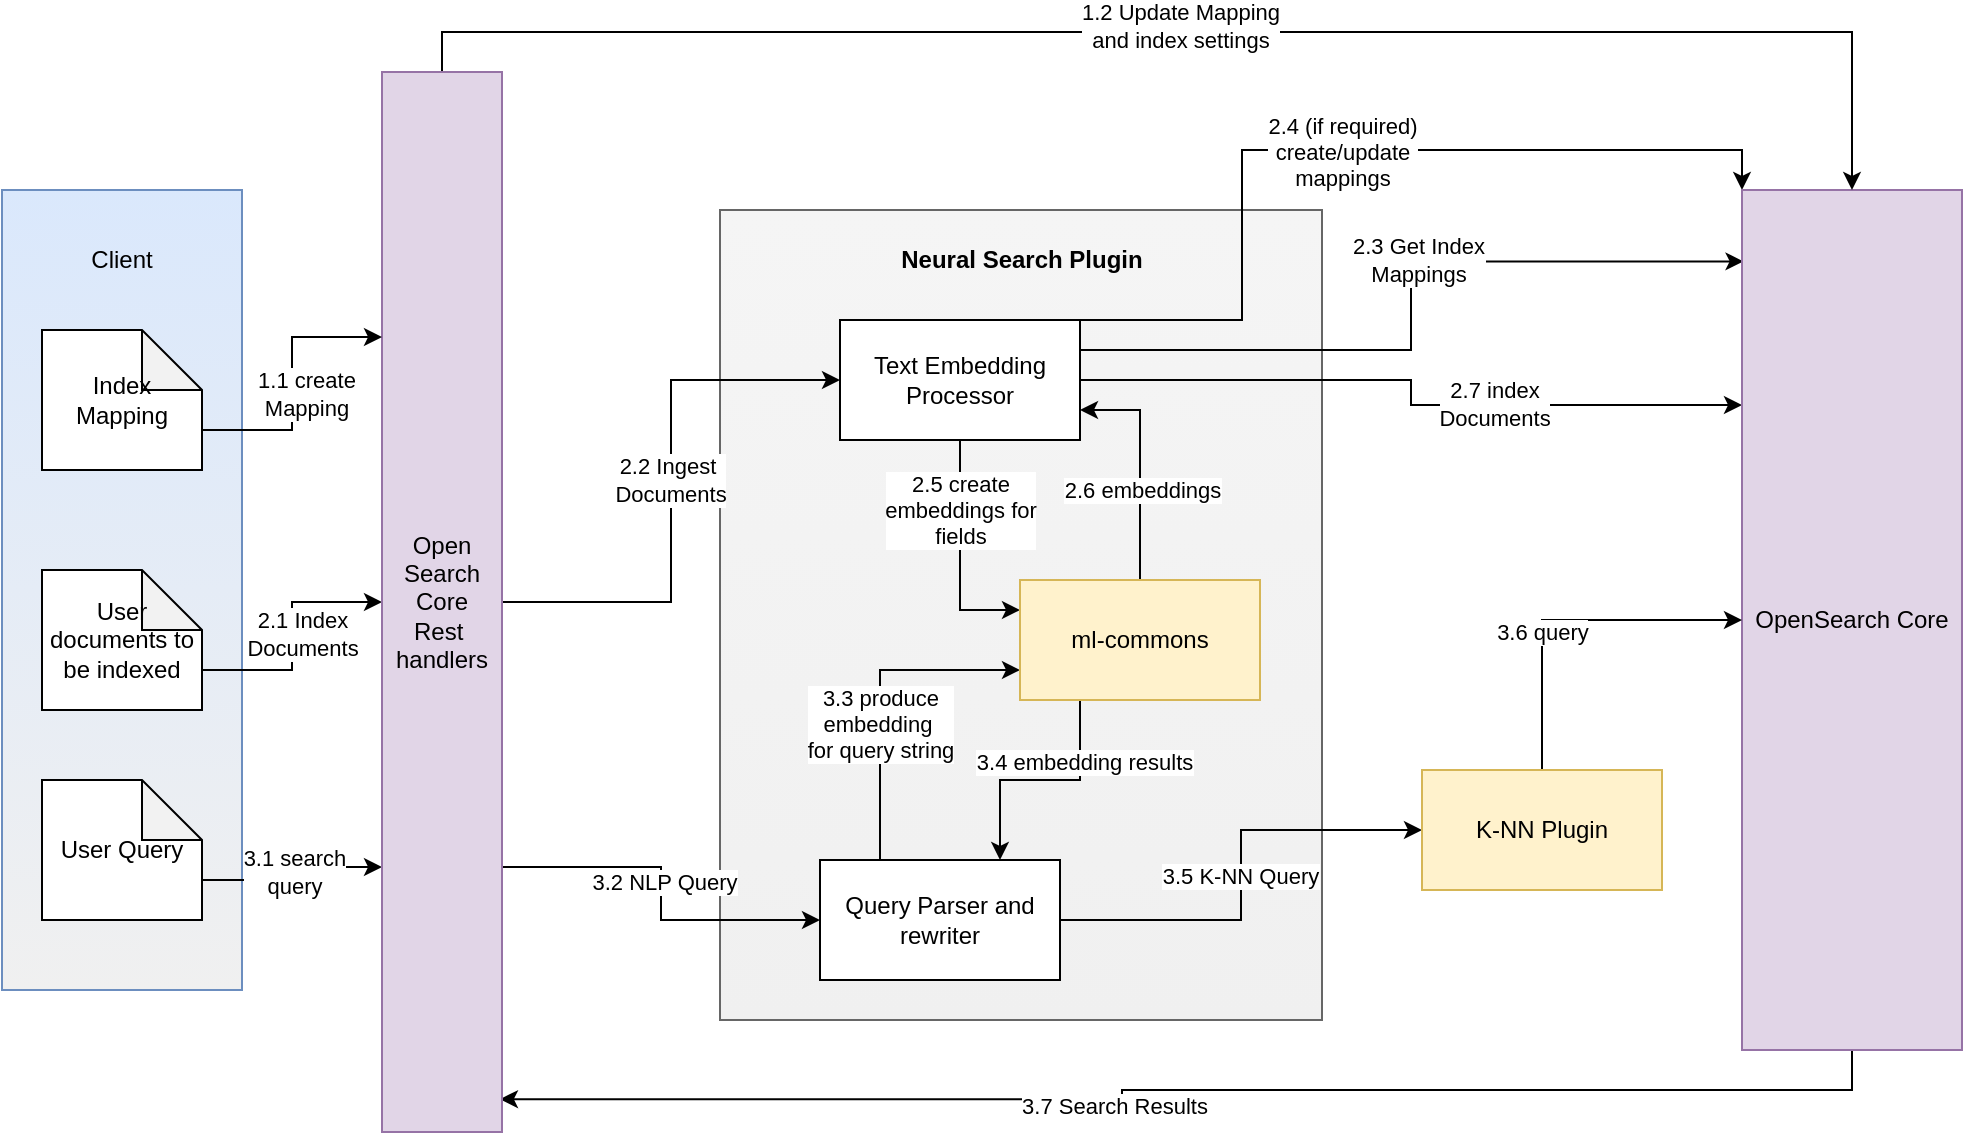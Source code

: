 <mxfile version="20.4.0" type="github">
  <diagram id="sE7S0_vCe3qUs2bpUqzy" name="Page-1">
    <mxGraphModel dx="2148" dy="1801" grid="1" gridSize="10" guides="1" tooltips="1" connect="1" arrows="1" fold="1" page="1" pageScale="1" pageWidth="850" pageHeight="1100" math="0" shadow="0">
      <root>
        <mxCell id="0" />
        <mxCell id="1" parent="0" />
        <mxCell id="t83Rr9T0d2SsmEOGmOZ2-1" value="" style="rounded=0;whiteSpace=wrap;html=1;fillColor=#dae8fc;strokeColor=#6c8ebf;gradientColor=#F0F0F0;" parent="1" vertex="1">
          <mxGeometry x="-290" y="-50" width="120" height="400" as="geometry" />
        </mxCell>
        <mxCell id="t83Rr9T0d2SsmEOGmOZ2-2" value="" style="rounded=0;whiteSpace=wrap;html=1;fillColor=#f5f5f5;fontColor=#333333;strokeColor=#666666;gradientColor=#F0F0F0;" parent="1" vertex="1">
          <mxGeometry x="69" y="-40" width="301" height="405" as="geometry" />
        </mxCell>
        <mxCell id="t83Rr9T0d2SsmEOGmOZ2-5" style="edgeStyle=orthogonalEdgeStyle;rounded=0;orthogonalLoop=1;jettySize=auto;html=1;exitX=0.5;exitY=1;exitDx=0;exitDy=0;entryX=0;entryY=0.25;entryDx=0;entryDy=0;" parent="1" source="t83Rr9T0d2SsmEOGmOZ2-7" target="t83Rr9T0d2SsmEOGmOZ2-30" edge="1">
          <mxGeometry relative="1" as="geometry" />
        </mxCell>
        <mxCell id="t83Rr9T0d2SsmEOGmOZ2-6" value="2.5 create&lt;br&gt;embeddings for&lt;br&gt;fields" style="edgeLabel;html=1;align=center;verticalAlign=middle;resizable=0;points=[];" parent="t83Rr9T0d2SsmEOGmOZ2-5" vertex="1" connectable="0">
          <mxGeometry x="-0.641" relative="1" as="geometry">
            <mxPoint y="14" as="offset" />
          </mxGeometry>
        </mxCell>
        <mxCell id="R4EvvXtK1KGb120ygfx--3" style="edgeStyle=orthogonalEdgeStyle;rounded=0;orthogonalLoop=1;jettySize=auto;html=1;exitX=1;exitY=0.5;exitDx=0;exitDy=0;entryX=0;entryY=0.25;entryDx=0;entryDy=0;" edge="1" parent="1" source="t83Rr9T0d2SsmEOGmOZ2-7" target="t83Rr9T0d2SsmEOGmOZ2-33">
          <mxGeometry relative="1" as="geometry" />
        </mxCell>
        <mxCell id="R4EvvXtK1KGb120ygfx--4" value="2.7 index&lt;br&gt;Documents" style="edgeLabel;html=1;align=center;verticalAlign=middle;resizable=0;points=[];" vertex="1" connectable="0" parent="R4EvvXtK1KGb120ygfx--3">
          <mxGeometry x="0.269" y="1" relative="1" as="geometry">
            <mxPoint x="1" as="offset" />
          </mxGeometry>
        </mxCell>
        <mxCell id="R4EvvXtK1KGb120ygfx--11" style="edgeStyle=orthogonalEdgeStyle;rounded=0;orthogonalLoop=1;jettySize=auto;html=1;exitX=1;exitY=0.25;exitDx=0;exitDy=0;entryX=0.007;entryY=0.083;entryDx=0;entryDy=0;entryPerimeter=0;" edge="1" parent="1" source="t83Rr9T0d2SsmEOGmOZ2-7" target="t83Rr9T0d2SsmEOGmOZ2-33">
          <mxGeometry relative="1" as="geometry" />
        </mxCell>
        <mxCell id="R4EvvXtK1KGb120ygfx--14" value="2.3 Get Index&lt;br&gt;Mappings" style="edgeLabel;html=1;align=center;verticalAlign=middle;resizable=0;points=[];" vertex="1" connectable="0" parent="R4EvvXtK1KGb120ygfx--11">
          <mxGeometry x="0.134" y="1" relative="1" as="geometry">
            <mxPoint as="offset" />
          </mxGeometry>
        </mxCell>
        <mxCell id="t83Rr9T0d2SsmEOGmOZ2-7" value="Text Embedding Processor" style="rounded=0;whiteSpace=wrap;html=1;" parent="1" vertex="1">
          <mxGeometry x="129" y="15" width="120" height="60" as="geometry" />
        </mxCell>
        <mxCell id="t83Rr9T0d2SsmEOGmOZ2-8" style="edgeStyle=orthogonalEdgeStyle;rounded=0;orthogonalLoop=1;jettySize=auto;html=1;exitX=1;exitY=0.5;exitDx=0;exitDy=0;entryX=0;entryY=0.5;entryDx=0;entryDy=0;" parent="1" source="t83Rr9T0d2SsmEOGmOZ2-12" target="NP2L6Ua-xuAJq5MetznZ-1" edge="1">
          <mxGeometry relative="1" as="geometry">
            <mxPoint x="380" y="330" as="targetPoint" />
          </mxGeometry>
        </mxCell>
        <mxCell id="R4EvvXtK1KGb120ygfx--5" value="3.5 K-NN Query" style="edgeLabel;html=1;align=center;verticalAlign=middle;resizable=0;points=[];" vertex="1" connectable="0" parent="t83Rr9T0d2SsmEOGmOZ2-8">
          <mxGeometry x="0.005" y="1" relative="1" as="geometry">
            <mxPoint y="1" as="offset" />
          </mxGeometry>
        </mxCell>
        <mxCell id="t83Rr9T0d2SsmEOGmOZ2-10" style="edgeStyle=orthogonalEdgeStyle;rounded=0;orthogonalLoop=1;jettySize=auto;html=1;exitX=0.25;exitY=0;exitDx=0;exitDy=0;entryX=0;entryY=0.75;entryDx=0;entryDy=0;" parent="1" source="t83Rr9T0d2SsmEOGmOZ2-12" target="t83Rr9T0d2SsmEOGmOZ2-30" edge="1">
          <mxGeometry relative="1" as="geometry" />
        </mxCell>
        <mxCell id="t83Rr9T0d2SsmEOGmOZ2-11" value="3.3 produce&lt;br&gt;embedding&amp;nbsp;&lt;br&gt;for query string" style="edgeLabel;html=1;align=center;verticalAlign=middle;resizable=0;points=[];" parent="t83Rr9T0d2SsmEOGmOZ2-10" vertex="1" connectable="0">
          <mxGeometry x="-0.168" relative="1" as="geometry">
            <mxPoint as="offset" />
          </mxGeometry>
        </mxCell>
        <mxCell id="t83Rr9T0d2SsmEOGmOZ2-12" value="Query Parser and rewriter" style="rounded=0;whiteSpace=wrap;html=1;" parent="1" vertex="1">
          <mxGeometry x="119" y="285" width="120" height="60" as="geometry" />
        </mxCell>
        <mxCell id="t83Rr9T0d2SsmEOGmOZ2-13" style="edgeStyle=orthogonalEdgeStyle;rounded=0;orthogonalLoop=1;jettySize=auto;html=1;exitX=1;exitY=0.5;exitDx=0;exitDy=0;entryX=0;entryY=0.5;entryDx=0;entryDy=0;" parent="1" source="t83Rr9T0d2SsmEOGmOZ2-38" target="t83Rr9T0d2SsmEOGmOZ2-7" edge="1">
          <mxGeometry relative="1" as="geometry" />
        </mxCell>
        <mxCell id="t83Rr9T0d2SsmEOGmOZ2-14" value="2.2 Ingest&amp;nbsp;&lt;br&gt;Documents" style="edgeLabel;html=1;align=center;verticalAlign=middle;resizable=0;points=[];" parent="t83Rr9T0d2SsmEOGmOZ2-13" vertex="1" connectable="0">
          <mxGeometry x="0.042" y="1" relative="1" as="geometry">
            <mxPoint as="offset" />
          </mxGeometry>
        </mxCell>
        <mxCell id="t83Rr9T0d2SsmEOGmOZ2-15" style="edgeStyle=orthogonalEdgeStyle;rounded=0;orthogonalLoop=1;jettySize=auto;html=1;exitX=1;exitY=0.75;exitDx=0;exitDy=0;entryX=0;entryY=0.5;entryDx=0;entryDy=0;" parent="1" source="t83Rr9T0d2SsmEOGmOZ2-38" target="t83Rr9T0d2SsmEOGmOZ2-12" edge="1">
          <mxGeometry relative="1" as="geometry">
            <mxPoint x="50" y="270" as="sourcePoint" />
          </mxGeometry>
        </mxCell>
        <mxCell id="t83Rr9T0d2SsmEOGmOZ2-16" value="3.2 NLP Query" style="edgeLabel;html=1;align=center;verticalAlign=middle;resizable=0;points=[];" parent="t83Rr9T0d2SsmEOGmOZ2-15" vertex="1" connectable="0">
          <mxGeometry x="-0.067" y="1" relative="1" as="geometry">
            <mxPoint as="offset" />
          </mxGeometry>
        </mxCell>
        <mxCell id="t83Rr9T0d2SsmEOGmOZ2-20" style="edgeStyle=orthogonalEdgeStyle;rounded=0;orthogonalLoop=1;jettySize=auto;html=1;exitX=0;exitY=0;exitDx=80;exitDy=50;exitPerimeter=0;entryX=0;entryY=0.5;entryDx=0;entryDy=0;" parent="1" source="t83Rr9T0d2SsmEOGmOZ2-22" target="t83Rr9T0d2SsmEOGmOZ2-38" edge="1">
          <mxGeometry relative="1" as="geometry" />
        </mxCell>
        <mxCell id="t83Rr9T0d2SsmEOGmOZ2-21" value="2.1 Index&lt;br&gt;Documents" style="edgeLabel;html=1;align=center;verticalAlign=middle;resizable=0;points=[];" parent="t83Rr9T0d2SsmEOGmOZ2-20" vertex="1" connectable="0">
          <mxGeometry x="-0.182" y="-1" relative="1" as="geometry">
            <mxPoint x="4" y="-13" as="offset" />
          </mxGeometry>
        </mxCell>
        <mxCell id="t83Rr9T0d2SsmEOGmOZ2-22" value="User documents to be indexed" style="shape=note;whiteSpace=wrap;html=1;backgroundOutline=1;darkOpacity=0.05;" parent="1" vertex="1">
          <mxGeometry x="-270" y="140" width="80" height="70" as="geometry" />
        </mxCell>
        <mxCell id="R4EvvXtK1KGb120ygfx--8" style="edgeStyle=orthogonalEdgeStyle;rounded=0;orthogonalLoop=1;jettySize=auto;html=1;exitX=0;exitY=0;exitDx=80;exitDy=50;exitPerimeter=0;entryX=0;entryY=0.75;entryDx=0;entryDy=0;" edge="1" parent="1" source="t83Rr9T0d2SsmEOGmOZ2-25" target="t83Rr9T0d2SsmEOGmOZ2-38">
          <mxGeometry relative="1" as="geometry" />
        </mxCell>
        <mxCell id="R4EvvXtK1KGb120ygfx--9" value="3.1 search&lt;br&gt;query" style="edgeLabel;html=1;align=center;verticalAlign=middle;resizable=0;points=[];" vertex="1" connectable="0" parent="R4EvvXtK1KGb120ygfx--8">
          <mxGeometry x="-0.027" y="2" relative="1" as="geometry">
            <mxPoint x="3" y="-2" as="offset" />
          </mxGeometry>
        </mxCell>
        <mxCell id="t83Rr9T0d2SsmEOGmOZ2-25" value="User Query" style="shape=note;whiteSpace=wrap;html=1;backgroundOutline=1;darkOpacity=0.05;" parent="1" vertex="1">
          <mxGeometry x="-270" y="245" width="80" height="70" as="geometry" />
        </mxCell>
        <mxCell id="t83Rr9T0d2SsmEOGmOZ2-26" style="edgeStyle=orthogonalEdgeStyle;rounded=0;orthogonalLoop=1;jettySize=auto;html=1;exitX=0.25;exitY=1;exitDx=0;exitDy=0;entryX=0.75;entryY=0;entryDx=0;entryDy=0;" parent="1" source="t83Rr9T0d2SsmEOGmOZ2-30" target="t83Rr9T0d2SsmEOGmOZ2-12" edge="1">
          <mxGeometry relative="1" as="geometry" />
        </mxCell>
        <mxCell id="t83Rr9T0d2SsmEOGmOZ2-27" value="3.4 embedding results" style="edgeLabel;html=1;align=center;verticalAlign=middle;resizable=0;points=[];" parent="t83Rr9T0d2SsmEOGmOZ2-26" vertex="1" connectable="0">
          <mxGeometry x="-0.4" y="2" relative="1" as="geometry">
            <mxPoint y="-5" as="offset" />
          </mxGeometry>
        </mxCell>
        <mxCell id="t83Rr9T0d2SsmEOGmOZ2-28" style="edgeStyle=orthogonalEdgeStyle;rounded=0;orthogonalLoop=1;jettySize=auto;html=1;exitX=0.5;exitY=0;exitDx=0;exitDy=0;entryX=1;entryY=0.75;entryDx=0;entryDy=0;" parent="1" source="t83Rr9T0d2SsmEOGmOZ2-30" target="t83Rr9T0d2SsmEOGmOZ2-7" edge="1">
          <mxGeometry relative="1" as="geometry" />
        </mxCell>
        <mxCell id="t83Rr9T0d2SsmEOGmOZ2-29" value="2.6 embeddings" style="edgeLabel;html=1;align=center;verticalAlign=middle;resizable=0;points=[];" parent="t83Rr9T0d2SsmEOGmOZ2-28" vertex="1" connectable="0">
          <mxGeometry x="-0.214" y="-1" relative="1" as="geometry">
            <mxPoint as="offset" />
          </mxGeometry>
        </mxCell>
        <mxCell id="t83Rr9T0d2SsmEOGmOZ2-30" value="ml-commons" style="rounded=0;whiteSpace=wrap;html=1;fillColor=#fff2cc;strokeColor=#d6b656;" parent="1" vertex="1">
          <mxGeometry x="219" y="145" width="120" height="60" as="geometry" />
        </mxCell>
        <mxCell id="t83Rr9T0d2SsmEOGmOZ2-31" style="edgeStyle=orthogonalEdgeStyle;rounded=0;orthogonalLoop=1;jettySize=auto;html=1;exitX=0.5;exitY=1;exitDx=0;exitDy=0;entryX=0.983;entryY=0.969;entryDx=0;entryDy=0;entryPerimeter=0;" parent="1" source="t83Rr9T0d2SsmEOGmOZ2-33" target="t83Rr9T0d2SsmEOGmOZ2-38" edge="1">
          <mxGeometry relative="1" as="geometry" />
        </mxCell>
        <mxCell id="t83Rr9T0d2SsmEOGmOZ2-32" value="3.7 Search Results" style="edgeLabel;html=1;align=center;verticalAlign=middle;resizable=0;points=[];" parent="t83Rr9T0d2SsmEOGmOZ2-31" vertex="1" connectable="0">
          <mxGeometry x="0.123" y="2" relative="1" as="geometry">
            <mxPoint y="1" as="offset" />
          </mxGeometry>
        </mxCell>
        <mxCell id="R4EvvXtK1KGb120ygfx--13" style="edgeStyle=orthogonalEdgeStyle;rounded=0;orthogonalLoop=1;jettySize=auto;html=1;exitX=1;exitY=0;exitDx=0;exitDy=0;entryX=0;entryY=0;entryDx=0;entryDy=0;" edge="1" parent="1" source="t83Rr9T0d2SsmEOGmOZ2-7" target="t83Rr9T0d2SsmEOGmOZ2-33">
          <mxGeometry relative="1" as="geometry">
            <Array as="points">
              <mxPoint x="330" y="15" />
              <mxPoint x="330" y="-70" />
              <mxPoint x="580" y="-70" />
            </Array>
          </mxGeometry>
        </mxCell>
        <mxCell id="R4EvvXtK1KGb120ygfx--15" value="2.4 (if required)&lt;br&gt;create/update&lt;br&gt;mappings" style="edgeLabel;html=1;align=center;verticalAlign=middle;resizable=0;points=[];" vertex="1" connectable="0" parent="R4EvvXtK1KGb120ygfx--13">
          <mxGeometry x="-0.009" y="-1" relative="1" as="geometry">
            <mxPoint as="offset" />
          </mxGeometry>
        </mxCell>
        <mxCell id="t83Rr9T0d2SsmEOGmOZ2-33" value="OpenSearch Core" style="rounded=0;whiteSpace=wrap;html=1;fillColor=#e1d5e7;strokeColor=#9673a6;" parent="1" vertex="1">
          <mxGeometry x="580" y="-50" width="110" height="430" as="geometry" />
        </mxCell>
        <mxCell id="t83Rr9T0d2SsmEOGmOZ2-34" value="&lt;b&gt;Neural Search Plugin&lt;/b&gt;" style="text;html=1;strokeColor=none;fillColor=none;align=center;verticalAlign=middle;whiteSpace=wrap;rounded=0;" parent="1" vertex="1">
          <mxGeometry x="150" y="-30" width="140" height="30" as="geometry" />
        </mxCell>
        <mxCell id="R4EvvXtK1KGb120ygfx--1" style="edgeStyle=orthogonalEdgeStyle;rounded=0;orthogonalLoop=1;jettySize=auto;html=1;exitX=0.5;exitY=0;exitDx=0;exitDy=0;entryX=0.5;entryY=0;entryDx=0;entryDy=0;" edge="1" parent="1" source="t83Rr9T0d2SsmEOGmOZ2-38" target="t83Rr9T0d2SsmEOGmOZ2-33">
          <mxGeometry relative="1" as="geometry" />
        </mxCell>
        <mxCell id="R4EvvXtK1KGb120ygfx--2" value="1.2 Update Mapping&lt;br&gt;and index settings" style="edgeLabel;html=1;align=center;verticalAlign=middle;resizable=0;points=[];" vertex="1" connectable="0" parent="R4EvvXtK1KGb120ygfx--1">
          <mxGeometry x="-0.034" y="4" relative="1" as="geometry">
            <mxPoint y="1" as="offset" />
          </mxGeometry>
        </mxCell>
        <mxCell id="t83Rr9T0d2SsmEOGmOZ2-38" value="Open &lt;br&gt;Search&lt;br&gt;Core&lt;br&gt;Rest&amp;nbsp;&lt;br&gt;handlers" style="rounded=0;whiteSpace=wrap;html=1;fillColor=#e1d5e7;strokeColor=#9673a6;" parent="1" vertex="1">
          <mxGeometry x="-100" y="-109" width="60" height="530" as="geometry" />
        </mxCell>
        <mxCell id="t83Rr9T0d2SsmEOGmOZ2-39" style="edgeStyle=orthogonalEdgeStyle;rounded=0;orthogonalLoop=1;jettySize=auto;html=1;exitX=0;exitY=0;exitDx=80;exitDy=50;exitPerimeter=0;entryX=0;entryY=0.25;entryDx=0;entryDy=0;" parent="1" source="t83Rr9T0d2SsmEOGmOZ2-41" target="t83Rr9T0d2SsmEOGmOZ2-38" edge="1">
          <mxGeometry relative="1" as="geometry" />
        </mxCell>
        <mxCell id="t83Rr9T0d2SsmEOGmOZ2-40" value="1.1 create&lt;br&gt;Mapping" style="edgeLabel;html=1;align=center;verticalAlign=middle;resizable=0;points=[];" parent="t83Rr9T0d2SsmEOGmOZ2-39" vertex="1" connectable="0">
          <mxGeometry x="-0.259" y="2" relative="1" as="geometry">
            <mxPoint x="9" y="-13" as="offset" />
          </mxGeometry>
        </mxCell>
        <mxCell id="t83Rr9T0d2SsmEOGmOZ2-41" value="Index Mapping" style="shape=note;whiteSpace=wrap;html=1;backgroundOutline=1;darkOpacity=0.05;" parent="1" vertex="1">
          <mxGeometry x="-270" y="20" width="80" height="70" as="geometry" />
        </mxCell>
        <mxCell id="t83Rr9T0d2SsmEOGmOZ2-42" value="Client" style="text;html=1;strokeColor=none;fillColor=none;align=center;verticalAlign=middle;whiteSpace=wrap;rounded=0;" parent="1" vertex="1">
          <mxGeometry x="-260" y="-30" width="60" height="30" as="geometry" />
        </mxCell>
        <mxCell id="R4EvvXtK1KGb120ygfx--7" style="edgeStyle=orthogonalEdgeStyle;rounded=0;orthogonalLoop=1;jettySize=auto;html=1;exitX=0.5;exitY=0;exitDx=0;exitDy=0;" edge="1" parent="1" source="NP2L6Ua-xuAJq5MetznZ-1" target="t83Rr9T0d2SsmEOGmOZ2-33">
          <mxGeometry relative="1" as="geometry" />
        </mxCell>
        <mxCell id="R4EvvXtK1KGb120ygfx--10" value="3.6 query" style="edgeLabel;html=1;align=center;verticalAlign=middle;resizable=0;points=[];" vertex="1" connectable="0" parent="R4EvvXtK1KGb120ygfx--7">
          <mxGeometry x="-0.2" relative="1" as="geometry">
            <mxPoint y="1" as="offset" />
          </mxGeometry>
        </mxCell>
        <mxCell id="NP2L6Ua-xuAJq5MetznZ-1" value="K-NN Plugin" style="rounded=0;whiteSpace=wrap;html=1;fillColor=#fff2cc;strokeColor=#d6b656;" parent="1" vertex="1">
          <mxGeometry x="420" y="240" width="120" height="60" as="geometry" />
        </mxCell>
      </root>
    </mxGraphModel>
  </diagram>
</mxfile>
